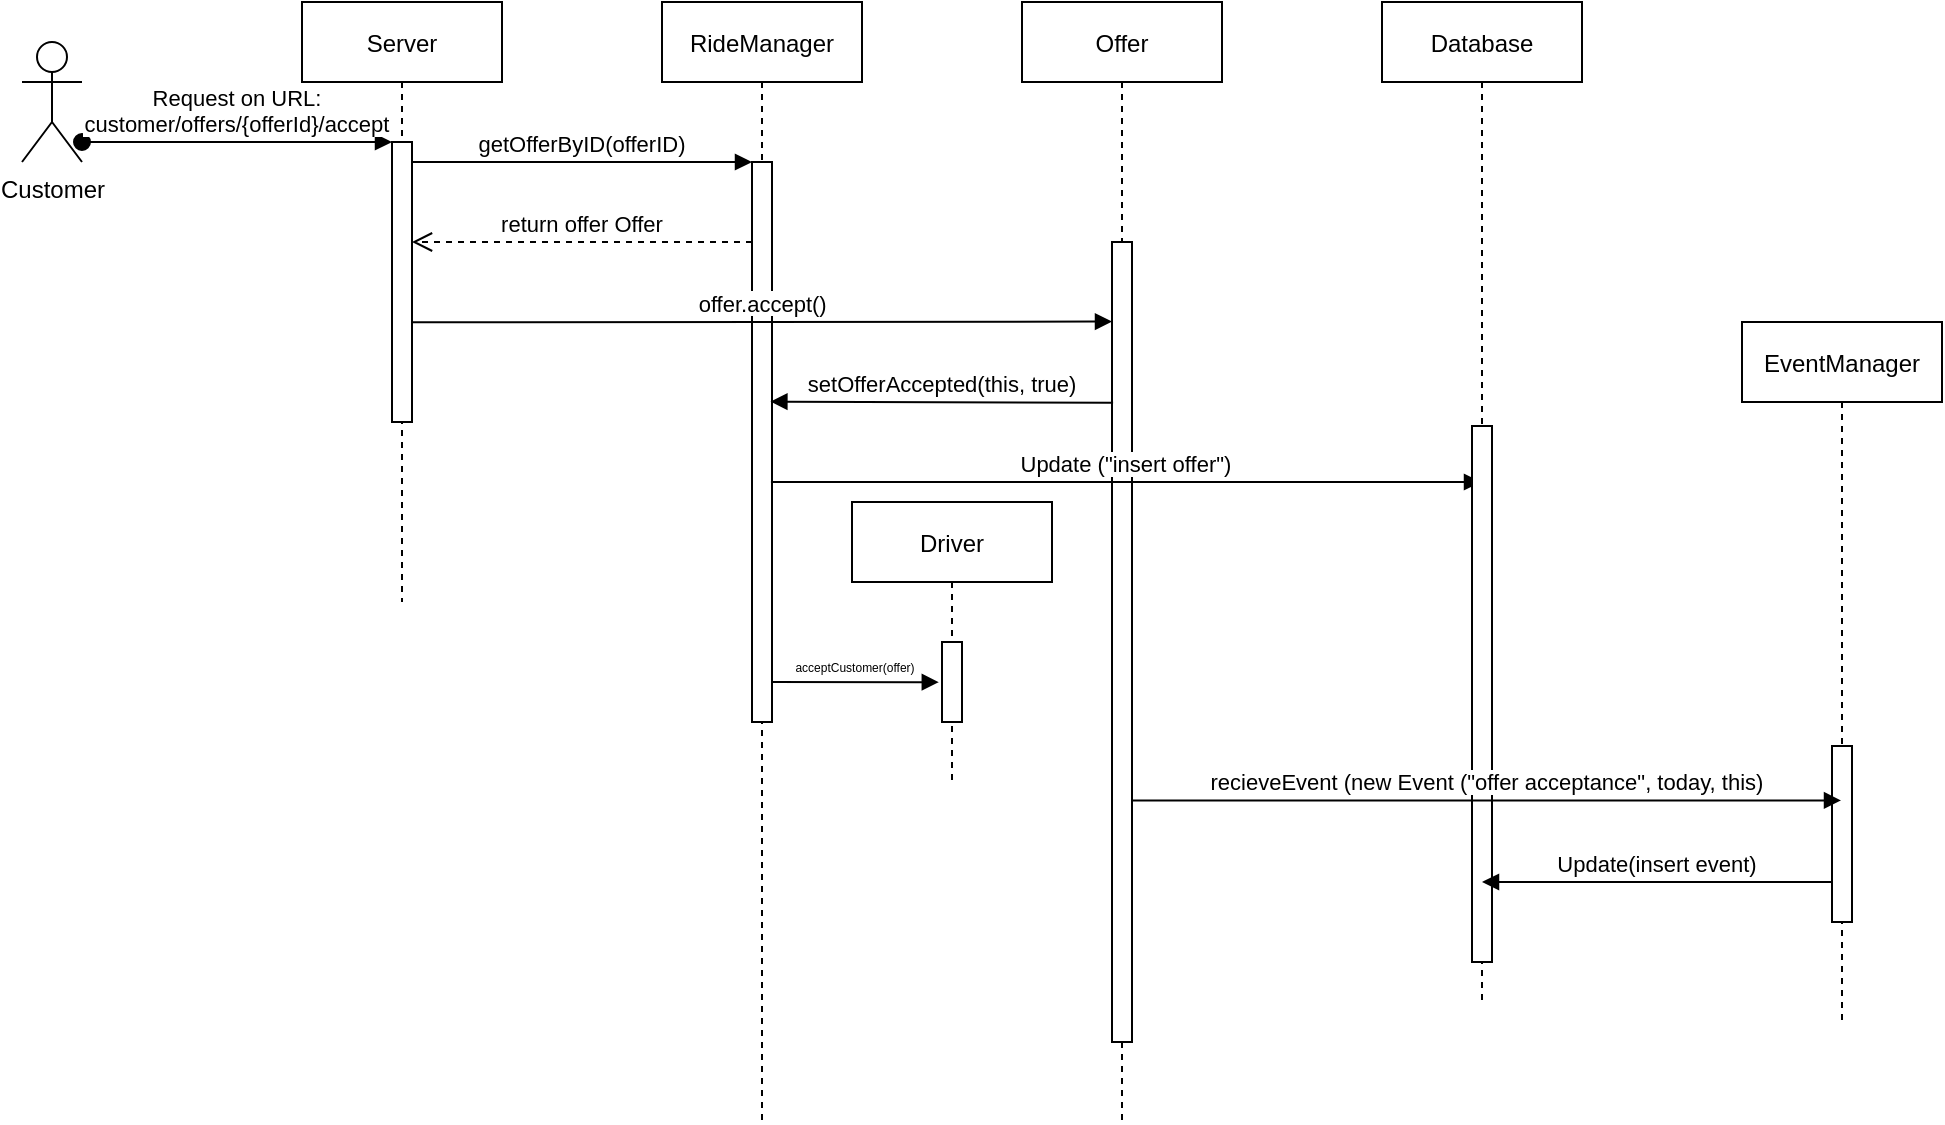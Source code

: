 <mxfile version="16.1.2" type="device"><diagram id="kgpKYQtTHZ0yAKxKKP6v" name="Page-1"><mxGraphModel dx="2272" dy="865" grid="1" gridSize="10" guides="1" tooltips="1" connect="1" arrows="1" fold="1" page="1" pageScale="1" pageWidth="850" pageHeight="1100" math="0" shadow="0"><root><mxCell id="0"/><mxCell id="1" parent="0"/><mxCell id="3nuBFxr9cyL0pnOWT2aG-1" value="Server" style="shape=umlLifeline;perimeter=lifelinePerimeter;container=1;collapsible=0;recursiveResize=0;rounded=0;shadow=0;strokeWidth=1;" parent="1" vertex="1"><mxGeometry x="100" y="80" width="100" height="300" as="geometry"/></mxCell><mxCell id="3nuBFxr9cyL0pnOWT2aG-2" value="" style="points=[];perimeter=orthogonalPerimeter;rounded=0;shadow=0;strokeWidth=1;" parent="3nuBFxr9cyL0pnOWT2aG-1" vertex="1"><mxGeometry x="45" y="70" width="10" height="140" as="geometry"/></mxCell><mxCell id="3nuBFxr9cyL0pnOWT2aG-3" value="Request on URL:&#10;customer/offers/{offerId}/accept" style="verticalAlign=bottom;startArrow=oval;endArrow=block;startSize=8;shadow=0;strokeWidth=1;" parent="3nuBFxr9cyL0pnOWT2aG-1" target="3nuBFxr9cyL0pnOWT2aG-2" edge="1"><mxGeometry relative="1" as="geometry"><mxPoint x="-110" y="70" as="sourcePoint"/></mxGeometry></mxCell><mxCell id="3nuBFxr9cyL0pnOWT2aG-5" value="RideManager" style="shape=umlLifeline;perimeter=lifelinePerimeter;container=1;collapsible=0;recursiveResize=0;rounded=0;shadow=0;strokeWidth=1;" parent="1" vertex="1"><mxGeometry x="280" y="80" width="100" height="560" as="geometry"/></mxCell><mxCell id="3nuBFxr9cyL0pnOWT2aG-6" value="" style="points=[];perimeter=orthogonalPerimeter;rounded=0;shadow=0;strokeWidth=1;" parent="3nuBFxr9cyL0pnOWT2aG-5" vertex="1"><mxGeometry x="45" y="80" width="10" height="280" as="geometry"/></mxCell><mxCell id="3nuBFxr9cyL0pnOWT2aG-7" value="return offer Offer" style="verticalAlign=bottom;endArrow=open;dashed=1;endSize=8;exitX=0;exitY=0.95;shadow=0;strokeWidth=1;" parent="3nuBFxr9cyL0pnOWT2aG-5" edge="1"><mxGeometry relative="1" as="geometry"><mxPoint x="-125" y="120.0" as="targetPoint"/><mxPoint x="45" y="120.0" as="sourcePoint"/></mxGeometry></mxCell><mxCell id="vDlRGsDrwvFrGUyJabRv-8" value="acceptCustomer(offer)" style="verticalAlign=bottom;endArrow=block;shadow=0;strokeWidth=1;entryX=-0.16;entryY=0.502;entryDx=0;entryDy=0;entryPerimeter=0;fontSize=6;" edge="1" parent="3nuBFxr9cyL0pnOWT2aG-5" target="vDlRGsDrwvFrGUyJabRv-16"><mxGeometry relative="1" as="geometry"><mxPoint x="55" y="340.0" as="sourcePoint"/><mxPoint x="115" y="340" as="targetPoint"/></mxGeometry></mxCell><mxCell id="3nuBFxr9cyL0pnOWT2aG-8" value="getOfferByID(offerID)" style="verticalAlign=bottom;endArrow=block;entryX=0;entryY=0;shadow=0;strokeWidth=1;" parent="1" source="3nuBFxr9cyL0pnOWT2aG-2" target="3nuBFxr9cyL0pnOWT2aG-6" edge="1"><mxGeometry relative="1" as="geometry"><mxPoint x="275" y="160" as="sourcePoint"/></mxGeometry></mxCell><mxCell id="mPNxwZvA6TAVieH9C2Vb-1" value="Customer" style="shape=umlActor;verticalLabelPosition=bottom;verticalAlign=top;html=1;outlineConnect=0;" parent="1" vertex="1"><mxGeometry x="-40" y="100" width="30" height="60" as="geometry"/></mxCell><mxCell id="vDlRGsDrwvFrGUyJabRv-2" value="Offer" style="shape=umlLifeline;perimeter=lifelinePerimeter;container=1;collapsible=0;recursiveResize=0;rounded=0;shadow=0;strokeWidth=1;" vertex="1" parent="1"><mxGeometry x="460" y="80" width="100" height="560" as="geometry"/></mxCell><mxCell id="vDlRGsDrwvFrGUyJabRv-3" value="" style="points=[];perimeter=orthogonalPerimeter;rounded=0;shadow=0;strokeWidth=1;" vertex="1" parent="vDlRGsDrwvFrGUyJabRv-2"><mxGeometry x="45" y="120" width="10" height="400" as="geometry"/></mxCell><mxCell id="vDlRGsDrwvFrGUyJabRv-4" value="offer.accept()" style="verticalAlign=bottom;endArrow=block;entryX=0;entryY=0;shadow=0;strokeWidth=1;exitX=1.033;exitY=0.644;exitDx=0;exitDy=0;exitPerimeter=0;" edge="1" parent="vDlRGsDrwvFrGUyJabRv-2" source="3nuBFxr9cyL0pnOWT2aG-2"><mxGeometry relative="1" as="geometry"><mxPoint x="-300" y="160" as="sourcePoint"/><mxPoint x="45" y="159.8" as="targetPoint"/></mxGeometry></mxCell><mxCell id="vDlRGsDrwvFrGUyJabRv-10" value="Update (&quot;insert offer&quot;)" style="verticalAlign=bottom;endArrow=block;shadow=0;strokeWidth=1;" edge="1" parent="vDlRGsDrwvFrGUyJabRv-2" target="vDlRGsDrwvFrGUyJabRv-6"><mxGeometry relative="1" as="geometry"><mxPoint x="-125.531" y="240.0" as="sourcePoint"/><mxPoint x="229.54" y="240.0" as="targetPoint"/></mxGeometry></mxCell><mxCell id="vDlRGsDrwvFrGUyJabRv-6" value="Database" style="shape=umlLifeline;perimeter=lifelinePerimeter;container=1;collapsible=0;recursiveResize=0;rounded=0;shadow=0;strokeWidth=1;" vertex="1" parent="1"><mxGeometry x="640" y="80" width="100" height="500" as="geometry"/></mxCell><mxCell id="vDlRGsDrwvFrGUyJabRv-7" value="" style="points=[];perimeter=orthogonalPerimeter;rounded=0;shadow=0;strokeWidth=1;" vertex="1" parent="vDlRGsDrwvFrGUyJabRv-6"><mxGeometry x="45" y="212" width="10" height="268" as="geometry"/></mxCell><mxCell id="vDlRGsDrwvFrGUyJabRv-9" value="setOfferAccepted(this, true)" style="verticalAlign=bottom;endArrow=block;entryX=0.92;entryY=0.755;shadow=0;strokeWidth=1;entryDx=0;entryDy=0;entryPerimeter=0;exitX=0.055;exitY=0.201;exitDx=0;exitDy=0;exitPerimeter=0;" edge="1" parent="1" source="vDlRGsDrwvFrGUyJabRv-3"><mxGeometry relative="1" as="geometry"><mxPoint x="500" y="280" as="sourcePoint"/><mxPoint x="334.2" y="279.8" as="targetPoint"/></mxGeometry></mxCell><mxCell id="vDlRGsDrwvFrGUyJabRv-15" value="Driver" style="shape=umlLifeline;perimeter=lifelinePerimeter;container=1;collapsible=0;recursiveResize=0;rounded=0;shadow=0;strokeWidth=1;" vertex="1" parent="1"><mxGeometry x="375" y="330" width="100" height="140" as="geometry"/></mxCell><mxCell id="vDlRGsDrwvFrGUyJabRv-16" value="" style="points=[];perimeter=orthogonalPerimeter;rounded=0;shadow=0;strokeWidth=1;" vertex="1" parent="vDlRGsDrwvFrGUyJabRv-15"><mxGeometry x="45" y="70" width="10" height="40" as="geometry"/></mxCell><mxCell id="vDlRGsDrwvFrGUyJabRv-17" value="EventManager" style="shape=umlLifeline;perimeter=lifelinePerimeter;container=1;collapsible=0;recursiveResize=0;rounded=0;shadow=0;strokeWidth=1;" vertex="1" parent="1"><mxGeometry x="820" y="240" width="100" height="350" as="geometry"/></mxCell><mxCell id="vDlRGsDrwvFrGUyJabRv-18" value="" style="points=[];perimeter=orthogonalPerimeter;rounded=0;shadow=0;strokeWidth=1;" vertex="1" parent="vDlRGsDrwvFrGUyJabRv-17"><mxGeometry x="45" y="212" width="10" height="88" as="geometry"/></mxCell><mxCell id="vDlRGsDrwvFrGUyJabRv-20" value="Update(insert event)" style="verticalAlign=bottom;endArrow=block;shadow=0;strokeWidth=1;" edge="1" parent="vDlRGsDrwvFrGUyJabRv-17" target="vDlRGsDrwvFrGUyJabRv-6"><mxGeometry relative="1" as="geometry"><mxPoint x="45" y="280.0" as="sourcePoint"/><mxPoint x="225" y="280.0" as="targetPoint"/></mxGeometry></mxCell><mxCell id="vDlRGsDrwvFrGUyJabRv-19" value="recieveEvent (new Event (&quot;offer acceptance&quot;, today, this)" style="verticalAlign=bottom;endArrow=block;shadow=0;strokeWidth=1;exitX=1.046;exitY=0.698;exitDx=0;exitDy=0;exitPerimeter=0;" edge="1" parent="1" source="vDlRGsDrwvFrGUyJabRv-3" target="vDlRGsDrwvFrGUyJabRv-17"><mxGeometry relative="1" as="geometry"><mxPoint x="520" y="480" as="sourcePoint"/><mxPoint x="684.71" y="480.28" as="targetPoint"/></mxGeometry></mxCell></root></mxGraphModel></diagram></mxfile>